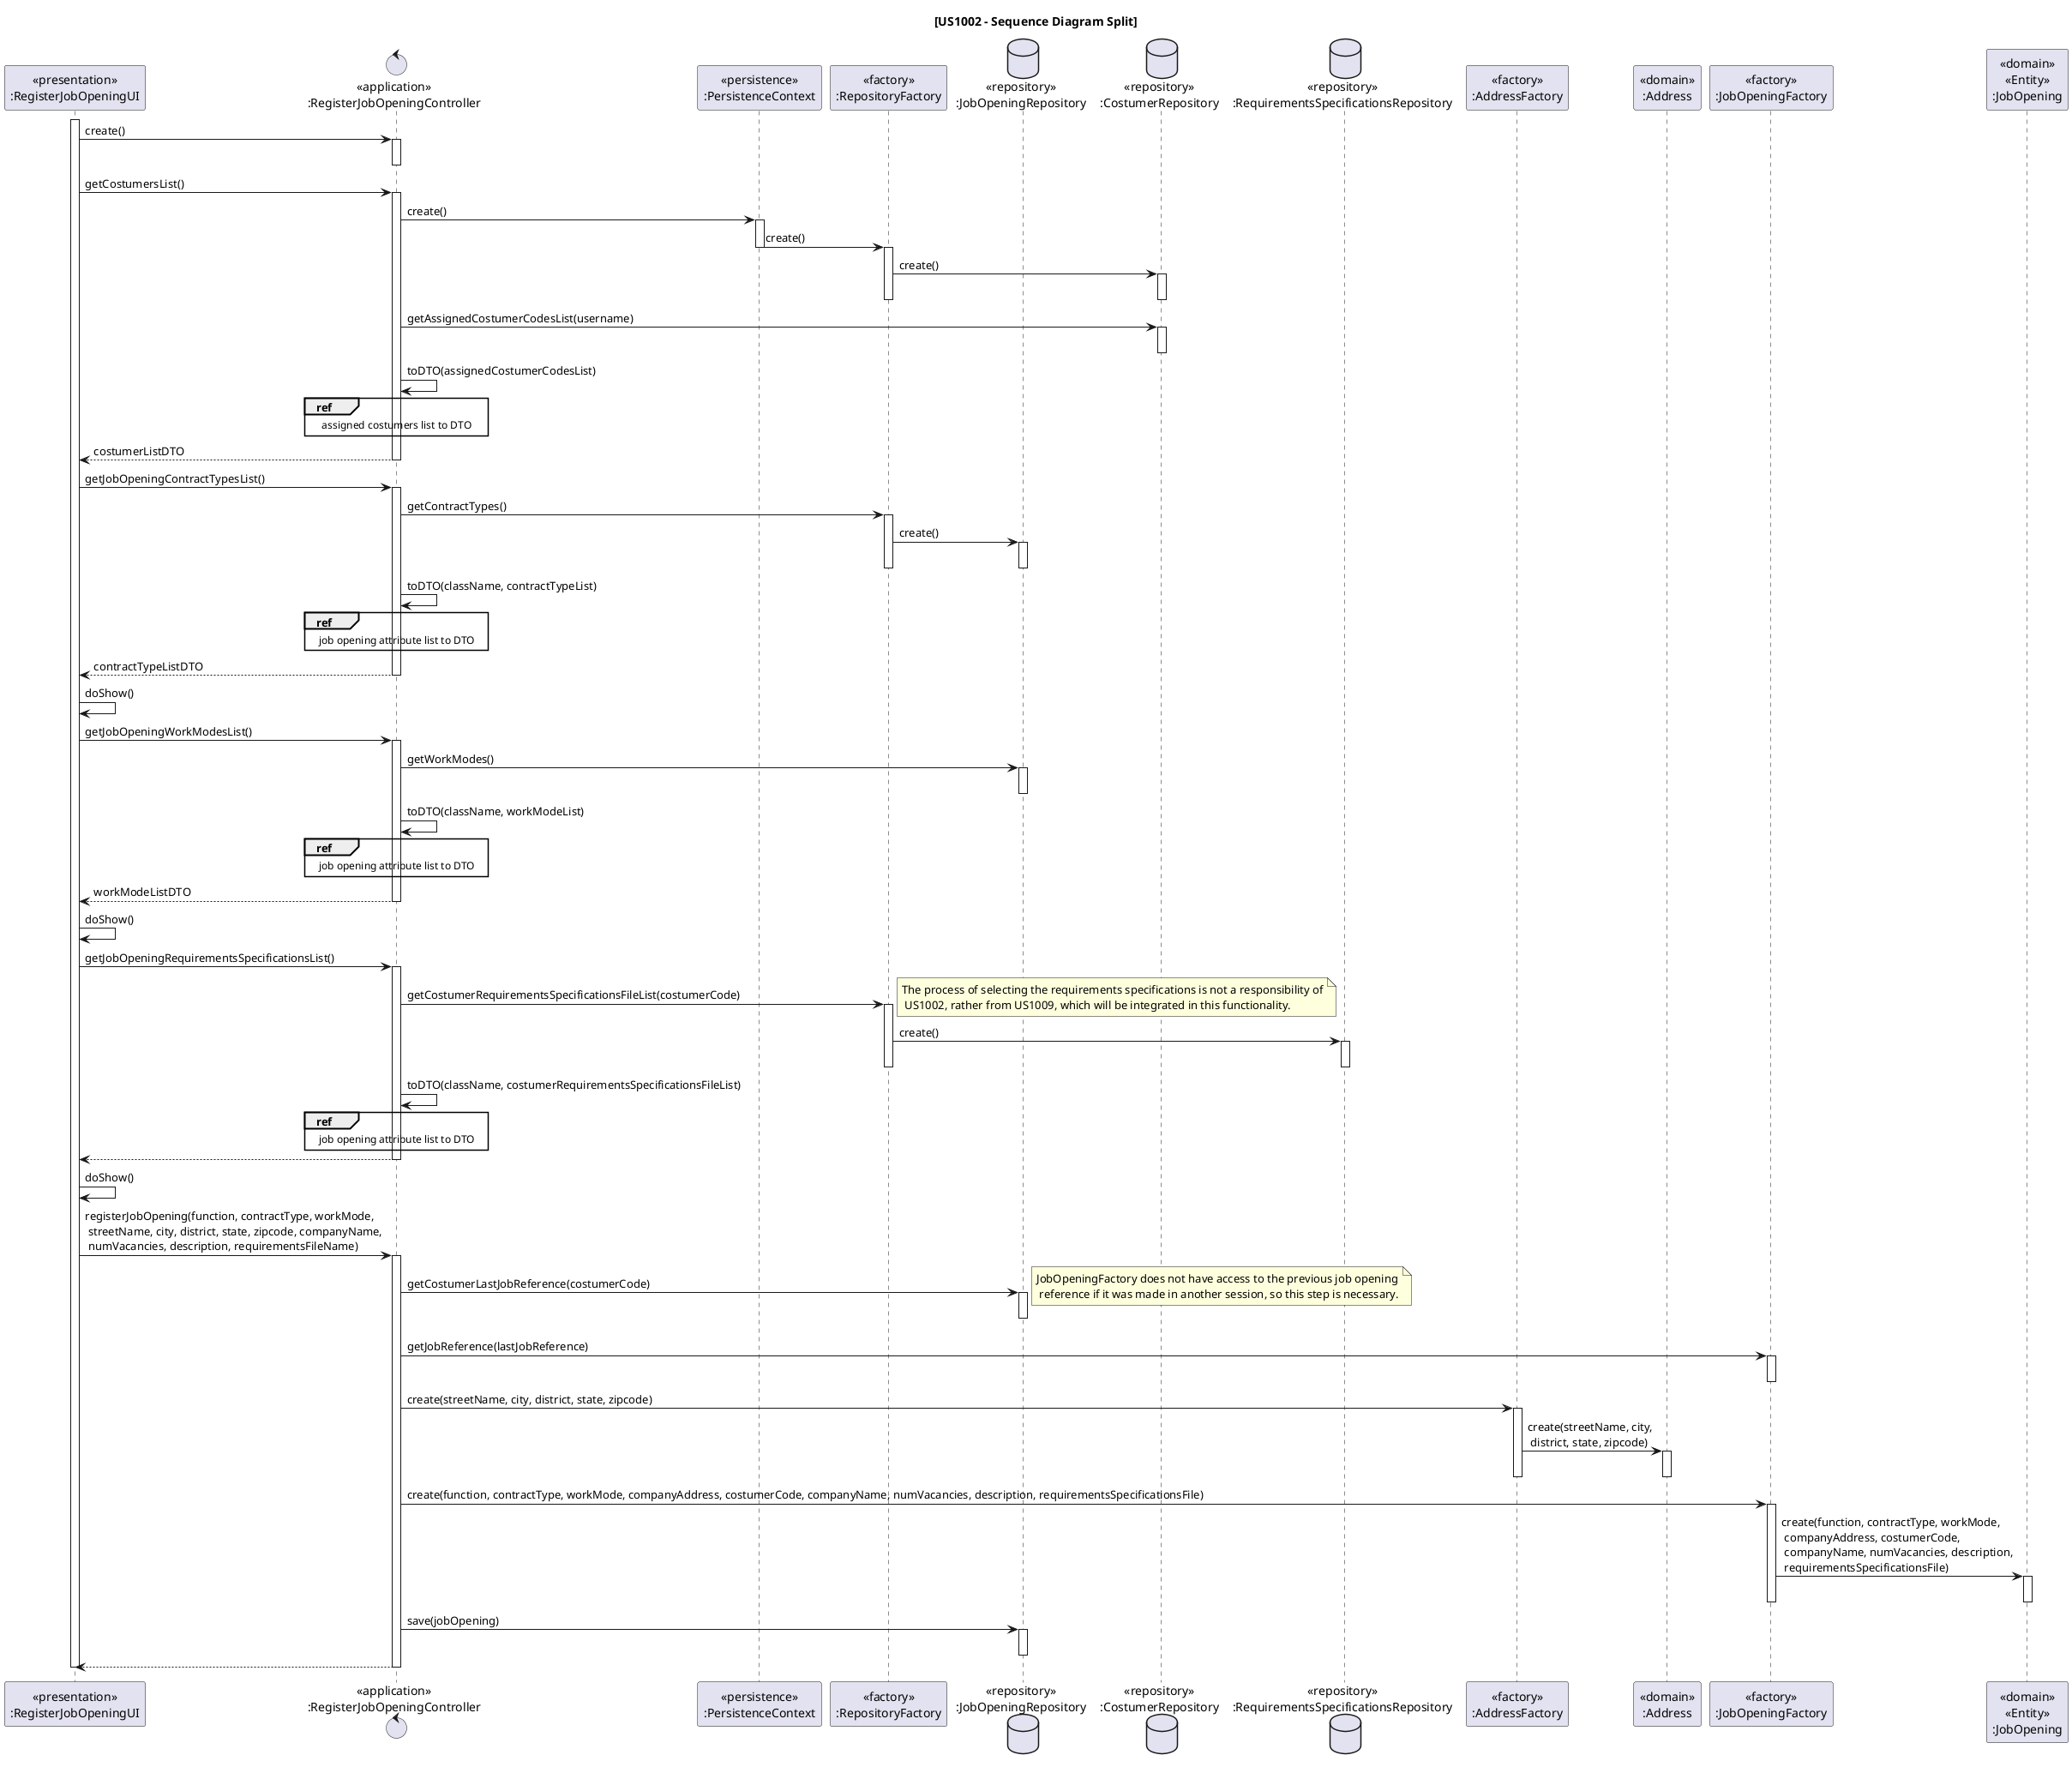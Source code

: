 @startuml US1002_SD

title [US1002 - Sequence Diagram Split]

participant "<<presentation>>\n:RegisterJobOpeningUI" as UI
control "<<application>>\n:RegisterJobOpeningController" as CTRL
participant "<<persistence>>\n:PersistenceContext" as Persistence
participant "<<factory>>\n:RepositoryFactory" as RepositoryFactory
database "<<repository>>\n:JobOpeningRepository" as JobOpeningRepository
database "<<repository>>\n:CostumerRepository" as CostumerRepository
database "<<repository>>\n:RequirementsSpecificationsRepository" as RequirementsSpecificationsRepository
participant "<<factory>>\n:AddressFactory" as AddressFactory
participant "<<domain>>\n:Address" as Address
participant "<<factory>>\n:JobOpeningFactory" as JobOpeningFactory
participant "<<domain>>\n<<Entity>>\n:JobOpening" as JobOpening


activate UI

UI -> CTRL : create()

activate CTRL
deactivate CTRL

UI -> CTRL : getCostumersList()
activate CTRL

CTRL -> Persistence : create()

    activate Persistence

    Persistence -> RepositoryFactory : create()
    deactivate Persistence

    activate RepositoryFactory

        RepositoryFactory -> CostumerRepository : create()
        activate CostumerRepository
        deactivate CostumerRepository

    deactivate RepositoryFactory

    CTRL -> CostumerRepository : getAssignedCostumerCodesList(username)
    activate CostumerRepository
    deactivate CostumerRepository

    CTRL -> CTRL : toDTO(assignedCostumerCodesList)
    ref over CTRL
        assigned costumers list to DTO
    end ref

    CTRL --> UI : costumerListDTO

deactivate CTRL

UI -> CTRL : getJobOpeningContractTypesList()

'Getting the Contract Type
activate CTRL


   CTRL -> RepositoryFactory : getContractTypes()
  activate RepositoryFactory

        RepositoryFactory -> JobOpeningRepository : create()
        activate JobOpeningRepository
        deactivate JobOpeningRepository

  deactivate RepositoryFactory


'    activate JobOpeningRepository
'    deactivate JobOpeningRepository

    CTRL -> CTRL : toDTO(className, contractTypeList)

    ref over CTRL
        job opening attribute list to DTO
    end ref

    CTRL --> UI : contractTypeListDTO

deactivate CTRL

UI -> UI : doShow()

'Getting the Work Mode
UI -> CTRL : getJobOpeningWorkModesList()

activate CTRL

    CTRL -> JobOpeningRepository : getWorkModes()
    activate JobOpeningRepository
    deactivate JobOpeningRepository

    CTRL -> CTRL : toDTO(className, workModeList)
    ref over CTRL
        job opening attribute list to DTO
    end ref

    CTRL --> UI : workModeListDTO

deactivate CTRL

UI -> UI : doShow()


UI -> CTRL : getJobOpeningRequirementsSpecificationsList()

'Getting Costumer ID
activate CTRL

    'Getting the requirements specifications made for specified costumer
    CTRL -> RepositoryFactory : getCostumerRequirementsSpecificationsFileList(costumerCode)
    note right: The process of selecting the requirements specifications is not a responsibility of\n US1002, rather from US1009, which will be integrated in this functionality.

    activate RepositoryFactory

    RepositoryFactory -> RequirementsSpecificationsRepository : create()
    activate RequirementsSpecificationsRepository
    deactivate RequirementsSpecificationsRepository

    deactivate RepositoryFactory

    CTRL -> CTRL : toDTO(className, costumerRequirementsSpecificationsFileList)
    ref over CTRL
        job opening attribute list to DTO
    end ref


    CTRL --> UI

deactivate CTRL

UI -> UI : doShow()

UI -> CTRL : registerJobOpening(function, contractType, workMode,\n streetName, city, district, state, zipcode, companyName,\n numVacancies, description, requirementsFileName)

'Register a new Job Opening
activate CTRL

    'Generate new job reference (sequential)
    CTRL -> JobOpeningRepository : getCostumerLastJobReference(costumerCode)
    note right: JobOpeningFactory does not have access to the previous job opening\n reference if it was made in another session, so this step is necessary.
    activate JobOpeningRepository
    deactivate JobOpeningRepository

    CTRL -> JobOpeningFactory : getJobReference(lastJobReference)
    activate JobOpeningFactory
    deactivate JobOpeningFactory

    'Address Encapsulation
    CTRL -> AddressFactory : create(streetName, city, district, state, zipcode)

    activate AddressFactory

    AddressFactory -> Address : create(streetName, city,\n district, state, zipcode)
    activate Address
    deactivate Address

    deactivate AddressFactory

    'Job Opening Encapsulation
    CTRL -> JobOpeningFactory : create(function, contractType, workMode, companyAddress, costumerCode, companyName, numVacancies, description, requirementsSpecificationsFile)

    activate JobOpeningFactory

    JobOpeningFactory -> JobOpening : create(function, contractType, workMode,\n companyAddress, costumerCode,\n companyName, numVacancies, description,\n requirementsSpecificationsFile)
    activate JobOpening
    deactivate JobOpening

    deactivate JobOpeningFactory

    CTRL -> JobOpeningRepository : save(jobOpening)
    activate JobOpeningRepository
    deactivate JobOpeningRepository

    CTRL --> UI

deactivate CTRL

deactivate UI

@enduml